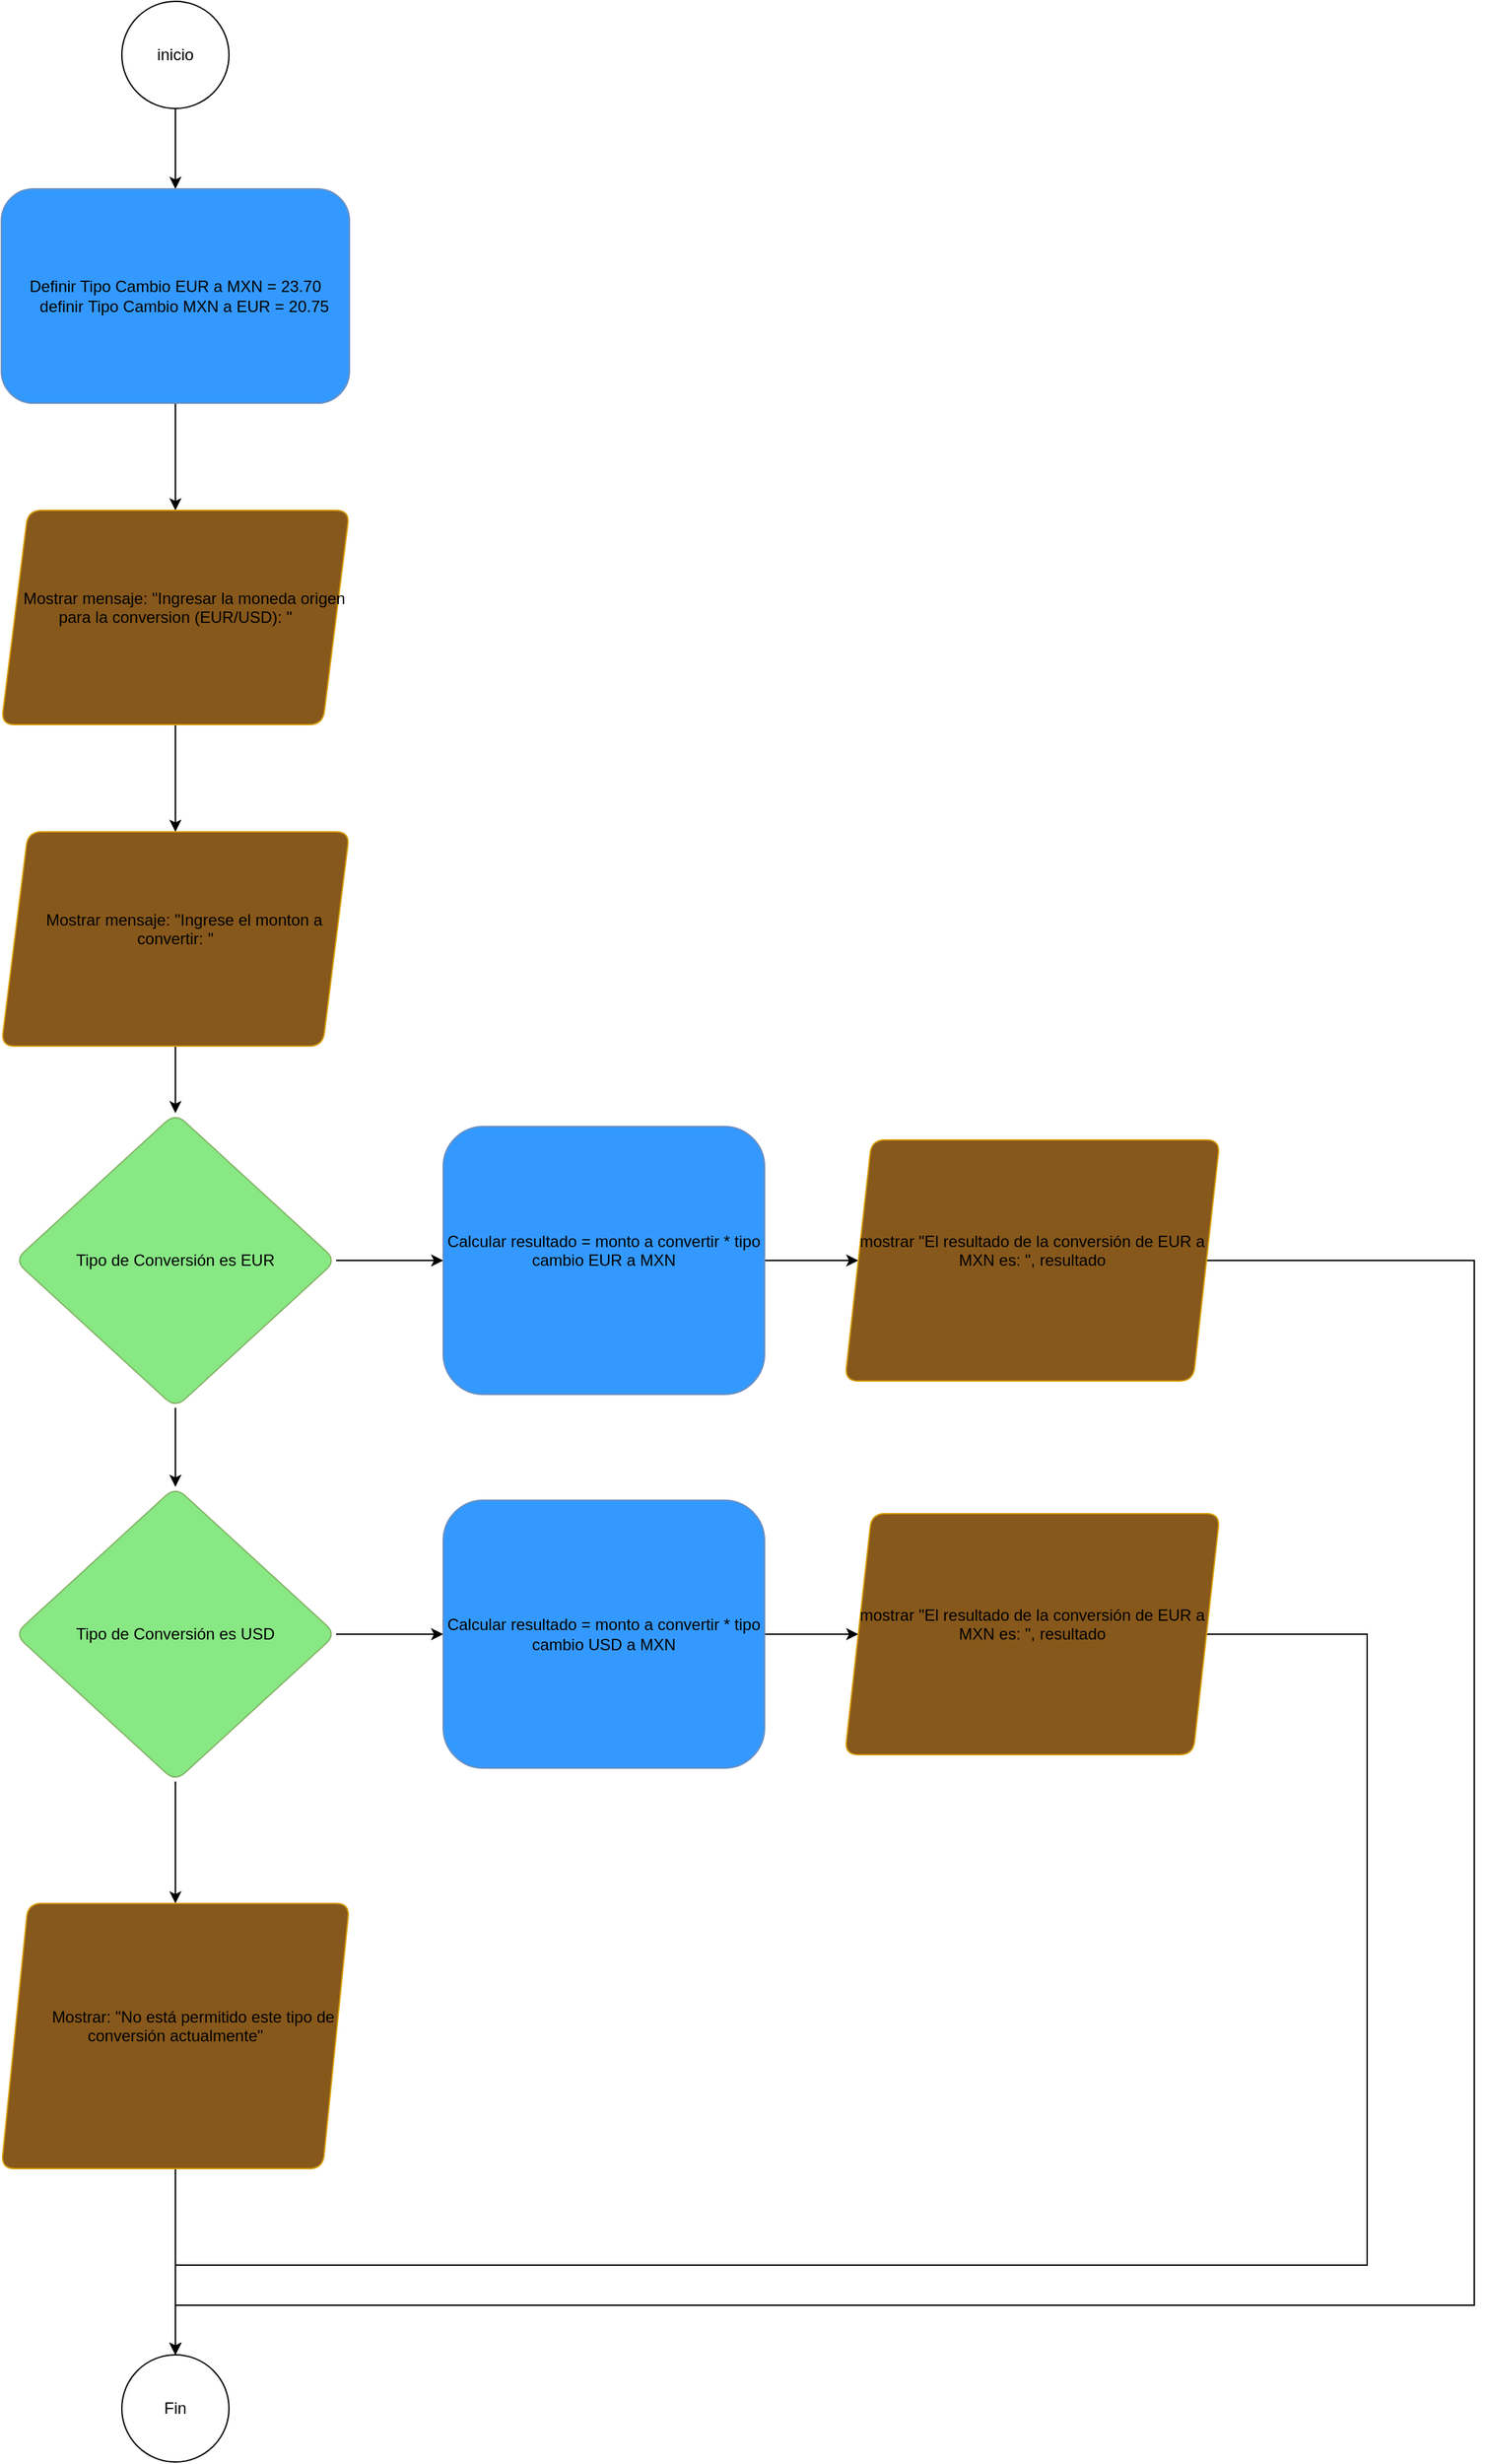 <mxfile version="24.8.2">
  <diagram name="Página-1" id="LudiQ6e_Ix4aZCBxG2ot">
    <mxGraphModel dx="1857" dy="1048" grid="1" gridSize="10" guides="1" tooltips="1" connect="1" arrows="1" fold="1" page="1" pageScale="1" pageWidth="827" pageHeight="1169" math="0" shadow="0">
      <root>
        <mxCell id="0" />
        <mxCell id="1" parent="0" />
        <mxCell id="g837-kRTbOAzSNMUnXDD-3" value="" style="edgeStyle=orthogonalEdgeStyle;rounded=0;orthogonalLoop=1;jettySize=auto;html=1;" edge="1" parent="1" source="g837-kRTbOAzSNMUnXDD-1" target="g837-kRTbOAzSNMUnXDD-2">
          <mxGeometry relative="1" as="geometry" />
        </mxCell>
        <mxCell id="g837-kRTbOAzSNMUnXDD-1" value="inicio" style="ellipse;whiteSpace=wrap;html=1;aspect=fixed;" vertex="1" parent="1">
          <mxGeometry x="290" y="60" width="80" height="80" as="geometry" />
        </mxCell>
        <mxCell id="g837-kRTbOAzSNMUnXDD-5" value="" style="edgeStyle=orthogonalEdgeStyle;rounded=0;orthogonalLoop=1;jettySize=auto;html=1;" edge="1" parent="1" source="g837-kRTbOAzSNMUnXDD-2" target="g837-kRTbOAzSNMUnXDD-4">
          <mxGeometry relative="1" as="geometry" />
        </mxCell>
        <mxCell id="g837-kRTbOAzSNMUnXDD-2" value="&lt;div&gt;Definir Tipo Cambio EUR a MXN = 23.70&lt;/div&gt;&lt;div&gt;&amp;nbsp; &amp;nbsp; definir&amp;nbsp;&lt;span style=&quot;background-color: initial;&quot;&gt;Tipo Cambio&amp;nbsp;&lt;/span&gt;MXN&lt;span style=&quot;background-color: initial;&quot;&gt;&amp;nbsp;a EUR&amp;nbsp;&lt;/span&gt;&lt;span style=&quot;background-color: initial;&quot;&gt;= 20.75&lt;/span&gt;&lt;/div&gt;" style="rounded=1;whiteSpace=wrap;html=1;fillColor=#3399FF;strokeColor=#6c8ebf;" vertex="1" parent="1">
          <mxGeometry x="200" y="200" width="260" height="160" as="geometry" />
        </mxCell>
        <mxCell id="g837-kRTbOAzSNMUnXDD-9" value="" style="edgeStyle=orthogonalEdgeStyle;rounded=0;orthogonalLoop=1;jettySize=auto;html=1;" edge="1" parent="1" source="g837-kRTbOAzSNMUnXDD-4" target="g837-kRTbOAzSNMUnXDD-8">
          <mxGeometry relative="1" as="geometry" />
        </mxCell>
        <mxCell id="g837-kRTbOAzSNMUnXDD-4" value="&lt;div&gt;&amp;nbsp; &amp;nbsp; Mostrar mensaje: &quot;Ingresar la moneda origen para la conversion (EUR/USD): &quot;&lt;/div&gt;&lt;div&gt;&lt;br&gt;&lt;/div&gt;" style="shape=parallelogram;perimeter=parallelogramPerimeter;whiteSpace=wrap;html=1;fixedSize=1;rounded=1;fillColor=#87581B;strokeColor=#d79b00;" vertex="1" parent="1">
          <mxGeometry x="200" y="440" width="260" height="160" as="geometry" />
        </mxCell>
        <mxCell id="g837-kRTbOAzSNMUnXDD-11" value="" style="edgeStyle=orthogonalEdgeStyle;rounded=0;orthogonalLoop=1;jettySize=auto;html=1;" edge="1" parent="1" source="g837-kRTbOAzSNMUnXDD-8" target="g837-kRTbOAzSNMUnXDD-10">
          <mxGeometry relative="1" as="geometry" />
        </mxCell>
        <mxCell id="g837-kRTbOAzSNMUnXDD-8" value="&lt;div&gt;&lt;div&gt;&amp;nbsp; &amp;nbsp; Mostrar mensaje: &quot;Ingrese el monton a convertir: &quot;&lt;/div&gt;&lt;/div&gt;&lt;div&gt;&lt;br&gt;&lt;/div&gt;" style="shape=parallelogram;perimeter=parallelogramPerimeter;whiteSpace=wrap;html=1;fixedSize=1;rounded=1;fillColor=#87581B;strokeColor=#d79b00;" vertex="1" parent="1">
          <mxGeometry x="200" y="680" width="260" height="160" as="geometry" />
        </mxCell>
        <mxCell id="g837-kRTbOAzSNMUnXDD-13" value="" style="edgeStyle=orthogonalEdgeStyle;rounded=0;orthogonalLoop=1;jettySize=auto;html=1;" edge="1" parent="1" source="g837-kRTbOAzSNMUnXDD-10" target="g837-kRTbOAzSNMUnXDD-12">
          <mxGeometry relative="1" as="geometry" />
        </mxCell>
        <mxCell id="g837-kRTbOAzSNMUnXDD-21" value="" style="edgeStyle=orthogonalEdgeStyle;rounded=0;orthogonalLoop=1;jettySize=auto;html=1;" edge="1" parent="1" source="g837-kRTbOAzSNMUnXDD-10" target="g837-kRTbOAzSNMUnXDD-17">
          <mxGeometry relative="1" as="geometry" />
        </mxCell>
        <mxCell id="g837-kRTbOAzSNMUnXDD-10" value="Tipo de Conversión es EUR" style="rhombus;whiteSpace=wrap;html=1;rounded=1;fillColor=#88E884;strokeColor=#82b366;" vertex="1" parent="1">
          <mxGeometry x="210" y="890" width="240" height="220" as="geometry" />
        </mxCell>
        <mxCell id="g837-kRTbOAzSNMUnXDD-15" value="" style="edgeStyle=orthogonalEdgeStyle;rounded=0;orthogonalLoop=1;jettySize=auto;html=1;" edge="1" parent="1" source="g837-kRTbOAzSNMUnXDD-12" target="g837-kRTbOAzSNMUnXDD-14">
          <mxGeometry relative="1" as="geometry" />
        </mxCell>
        <mxCell id="g837-kRTbOAzSNMUnXDD-12" value="&lt;div&gt;Calcular resultado = monto a convertir * tipo cambio EUR a MXN&lt;/div&gt;&lt;div&gt;&lt;br&gt;&lt;/div&gt;" style="rounded=1;whiteSpace=wrap;html=1;fillColor=#3399FF;strokeColor=#6c8ebf;" vertex="1" parent="1">
          <mxGeometry x="530" y="900" width="240" height="200" as="geometry" />
        </mxCell>
        <mxCell id="g837-kRTbOAzSNMUnXDD-31" style="edgeStyle=orthogonalEdgeStyle;rounded=0;orthogonalLoop=1;jettySize=auto;html=1;exitX=1;exitY=0.5;exitDx=0;exitDy=0;entryX=0.5;entryY=0;entryDx=0;entryDy=0;" edge="1" parent="1" source="g837-kRTbOAzSNMUnXDD-14" target="g837-kRTbOAzSNMUnXDD-24">
          <mxGeometry relative="1" as="geometry">
            <Array as="points">
              <mxPoint x="1300" y="1000" />
              <mxPoint x="1300" y="1780" />
              <mxPoint x="330" y="1780" />
            </Array>
          </mxGeometry>
        </mxCell>
        <mxCell id="g837-kRTbOAzSNMUnXDD-14" value="&lt;div&gt;mostrar &quot;El resultado de la conversión de EUR a MXN es: &quot;, resultado&lt;/div&gt;&lt;div&gt;&lt;br&gt;&lt;/div&gt;" style="shape=parallelogram;perimeter=parallelogramPerimeter;whiteSpace=wrap;html=1;fixedSize=1;rounded=1;fillColor=#87581B;strokeColor=#d79b00;" vertex="1" parent="1">
          <mxGeometry x="830" y="910" width="280" height="180" as="geometry" />
        </mxCell>
        <mxCell id="g837-kRTbOAzSNMUnXDD-16" value="" style="edgeStyle=orthogonalEdgeStyle;rounded=0;orthogonalLoop=1;jettySize=auto;html=1;" edge="1" parent="1" source="g837-kRTbOAzSNMUnXDD-17" target="g837-kRTbOAzSNMUnXDD-19">
          <mxGeometry relative="1" as="geometry" />
        </mxCell>
        <mxCell id="g837-kRTbOAzSNMUnXDD-23" value="" style="edgeStyle=orthogonalEdgeStyle;rounded=0;orthogonalLoop=1;jettySize=auto;html=1;" edge="1" parent="1" source="g837-kRTbOAzSNMUnXDD-17" target="g837-kRTbOAzSNMUnXDD-22">
          <mxGeometry relative="1" as="geometry" />
        </mxCell>
        <mxCell id="g837-kRTbOAzSNMUnXDD-17" value="Tipo de Conversión es USD" style="rhombus;whiteSpace=wrap;html=1;rounded=1;fillColor=#88E884;strokeColor=#82b366;" vertex="1" parent="1">
          <mxGeometry x="210" y="1169" width="240" height="220" as="geometry" />
        </mxCell>
        <mxCell id="g837-kRTbOAzSNMUnXDD-18" value="" style="edgeStyle=orthogonalEdgeStyle;rounded=0;orthogonalLoop=1;jettySize=auto;html=1;" edge="1" parent="1" source="g837-kRTbOAzSNMUnXDD-19" target="g837-kRTbOAzSNMUnXDD-20">
          <mxGeometry relative="1" as="geometry" />
        </mxCell>
        <mxCell id="g837-kRTbOAzSNMUnXDD-19" value="&lt;div&gt;Calcular resultado = monto a convertir * tipo cambio USD a MXN&lt;/div&gt;" style="rounded=1;whiteSpace=wrap;html=1;fillColor=#3399FF;strokeColor=#6c8ebf;" vertex="1" parent="1">
          <mxGeometry x="530" y="1179" width="240" height="200" as="geometry" />
        </mxCell>
        <mxCell id="g837-kRTbOAzSNMUnXDD-32" style="edgeStyle=orthogonalEdgeStyle;rounded=0;orthogonalLoop=1;jettySize=auto;html=1;exitX=1;exitY=0.5;exitDx=0;exitDy=0;entryX=0.5;entryY=0;entryDx=0;entryDy=0;" edge="1" parent="1" source="g837-kRTbOAzSNMUnXDD-20" target="g837-kRTbOAzSNMUnXDD-24">
          <mxGeometry relative="1" as="geometry">
            <mxPoint x="330" y="1750" as="targetPoint" />
            <Array as="points">
              <mxPoint x="1220" y="1279" />
              <mxPoint x="1220" y="1750" />
              <mxPoint x="330" y="1750" />
            </Array>
          </mxGeometry>
        </mxCell>
        <mxCell id="g837-kRTbOAzSNMUnXDD-20" value="&lt;div&gt;mostrar &quot;El resultado de la conversión de EUR a MXN es: &quot;, resultado&lt;/div&gt;&lt;div&gt;&lt;br&gt;&lt;/div&gt;" style="shape=parallelogram;perimeter=parallelogramPerimeter;whiteSpace=wrap;html=1;fixedSize=1;rounded=1;fillColor=#87581B;strokeColor=#d79b00;" vertex="1" parent="1">
          <mxGeometry x="830" y="1189" width="280" height="180" as="geometry" />
        </mxCell>
        <mxCell id="g837-kRTbOAzSNMUnXDD-25" value="" style="edgeStyle=orthogonalEdgeStyle;rounded=0;orthogonalLoop=1;jettySize=auto;html=1;" edge="1" parent="1" source="g837-kRTbOAzSNMUnXDD-22" target="g837-kRTbOAzSNMUnXDD-24">
          <mxGeometry relative="1" as="geometry" />
        </mxCell>
        <mxCell id="g837-kRTbOAzSNMUnXDD-22" value="&lt;div&gt;&amp;nbsp; &amp;nbsp; &amp;nbsp; &amp;nbsp; Mostrar: &quot;No está permitido este tipo de conversión actualmente&quot;&lt;/div&gt;&lt;div&gt;&lt;br&gt;&lt;/div&gt;" style="shape=parallelogram;perimeter=parallelogramPerimeter;whiteSpace=wrap;html=1;fixedSize=1;rounded=1;fillColor=#87581B;strokeColor=#d79b00;" vertex="1" parent="1">
          <mxGeometry x="200" y="1480" width="260" height="198" as="geometry" />
        </mxCell>
        <mxCell id="g837-kRTbOAzSNMUnXDD-24" value="Fin" style="ellipse;whiteSpace=wrap;html=1;rounded=1;" vertex="1" parent="1">
          <mxGeometry x="290" y="1817" width="80" height="80" as="geometry" />
        </mxCell>
      </root>
    </mxGraphModel>
  </diagram>
</mxfile>
